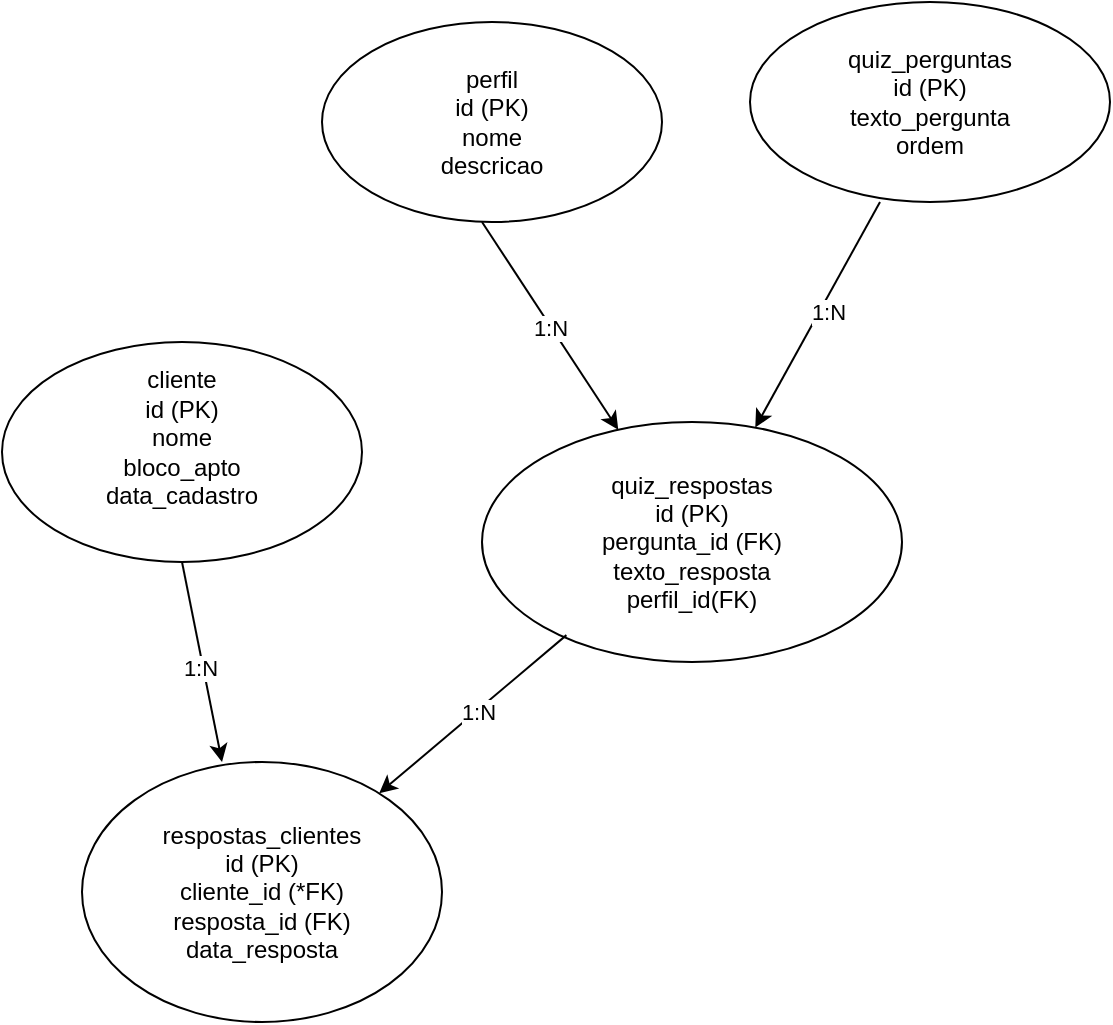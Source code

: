 <mxfile version="24.9.1">
  <diagram name="Página-1" id="rKB5_wAkorHlWfx1PG9t">
    <mxGraphModel dx="824" dy="549" grid="1" gridSize="10" guides="1" tooltips="1" connect="1" arrows="1" fold="1" page="1" pageScale="1" pageWidth="827" pageHeight="1169" math="0" shadow="0">
      <root>
        <mxCell id="0" />
        <mxCell id="1" parent="0" />
        <mxCell id="uOAINbKGUoGwofSQ8YGM-2" value="cliente&lt;br&gt;&lt;div&gt;id (PK)&lt;/div&gt;&lt;div&gt;nome&lt;/div&gt;&lt;div&gt;bloco_apto&lt;/div&gt;&lt;div&gt;data_cadastro&lt;/div&gt;&lt;div&gt;&lt;br&gt;&lt;/div&gt;" style="ellipse;whiteSpace=wrap;html=1;" vertex="1" parent="1">
          <mxGeometry x="40" y="220" width="180" height="110" as="geometry" />
        </mxCell>
        <mxCell id="uOAINbKGUoGwofSQ8YGM-4" value="respostas_clientes&lt;div&gt;id (PK)&lt;/div&gt;&lt;div&gt;cliente_id (*FK)&lt;/div&gt;&lt;div&gt;resposta_id (FK)&lt;/div&gt;&lt;div&gt;data_resposta&lt;/div&gt;" style="ellipse;whiteSpace=wrap;html=1;" vertex="1" parent="1">
          <mxGeometry x="80" y="430" width="180" height="130" as="geometry" />
        </mxCell>
        <mxCell id="uOAINbKGUoGwofSQ8YGM-5" value="" style="endArrow=classic;html=1;rounded=0;entryX=0.389;entryY=0;entryDx=0;entryDy=0;entryPerimeter=0;exitX=0.5;exitY=1;exitDx=0;exitDy=0;" edge="1" parent="1" source="uOAINbKGUoGwofSQ8YGM-2" target="uOAINbKGUoGwofSQ8YGM-4">
          <mxGeometry width="50" height="50" relative="1" as="geometry">
            <mxPoint x="120" y="310" as="sourcePoint" />
            <mxPoint x="170" y="260" as="targetPoint" />
          </mxGeometry>
        </mxCell>
        <mxCell id="uOAINbKGUoGwofSQ8YGM-6" value="1:N" style="edgeLabel;html=1;align=center;verticalAlign=middle;resizable=0;points=[];" vertex="1" connectable="0" parent="uOAINbKGUoGwofSQ8YGM-5">
          <mxGeometry x="0.051" y="-2" relative="1" as="geometry">
            <mxPoint as="offset" />
          </mxGeometry>
        </mxCell>
        <mxCell id="uOAINbKGUoGwofSQ8YGM-7" value="quiz_respostas&lt;div&gt;id (PK)&lt;/div&gt;&lt;div&gt;pergunta_id (FK)&lt;/div&gt;&lt;div&gt;texto_resposta&lt;/div&gt;&lt;div&gt;perfil_id(FK)&lt;/div&gt;" style="ellipse;whiteSpace=wrap;html=1;" vertex="1" parent="1">
          <mxGeometry x="280" y="260" width="210" height="120" as="geometry" />
        </mxCell>
        <mxCell id="uOAINbKGUoGwofSQ8YGM-9" value="" style="endArrow=classic;html=1;rounded=0;exitX=0.201;exitY=0.888;exitDx=0;exitDy=0;exitPerimeter=0;" edge="1" parent="1" source="uOAINbKGUoGwofSQ8YGM-7" target="uOAINbKGUoGwofSQ8YGM-4">
          <mxGeometry width="50" height="50" relative="1" as="geometry">
            <mxPoint x="300" y="350" as="sourcePoint" />
            <mxPoint x="350" y="300" as="targetPoint" />
          </mxGeometry>
        </mxCell>
        <mxCell id="uOAINbKGUoGwofSQ8YGM-10" value="1:N" style="edgeLabel;html=1;align=center;verticalAlign=middle;resizable=0;points=[];" vertex="1" connectable="0" parent="uOAINbKGUoGwofSQ8YGM-9">
          <mxGeometry x="-0.044" y="1" relative="1" as="geometry">
            <mxPoint as="offset" />
          </mxGeometry>
        </mxCell>
        <mxCell id="uOAINbKGUoGwofSQ8YGM-11" value="perfil&lt;div&gt;id (PK)&lt;/div&gt;&lt;div&gt;nome&lt;/div&gt;&lt;div&gt;descricao&lt;/div&gt;" style="ellipse;whiteSpace=wrap;html=1;" vertex="1" parent="1">
          <mxGeometry x="200" y="60" width="170" height="100" as="geometry" />
        </mxCell>
        <mxCell id="uOAINbKGUoGwofSQ8YGM-12" value="" style="endArrow=classic;html=1;rounded=0;" edge="1" parent="1" target="uOAINbKGUoGwofSQ8YGM-7">
          <mxGeometry width="50" height="50" relative="1" as="geometry">
            <mxPoint x="280" y="160" as="sourcePoint" />
            <mxPoint x="330" y="110" as="targetPoint" />
            <Array as="points" />
          </mxGeometry>
        </mxCell>
        <mxCell id="uOAINbKGUoGwofSQ8YGM-13" value="1:N" style="edgeLabel;html=1;align=center;verticalAlign=middle;resizable=0;points=[];" vertex="1" connectable="0" parent="uOAINbKGUoGwofSQ8YGM-12">
          <mxGeometry x="0.014" y="-1" relative="1" as="geometry">
            <mxPoint as="offset" />
          </mxGeometry>
        </mxCell>
        <mxCell id="uOAINbKGUoGwofSQ8YGM-14" value="quiz_perguntas&lt;div&gt;id (PK)&lt;/div&gt;&lt;div&gt;texto_pergunta&lt;/div&gt;&lt;div&gt;ordem&lt;/div&gt;" style="ellipse;whiteSpace=wrap;html=1;" vertex="1" parent="1">
          <mxGeometry x="414" y="50" width="180" height="100" as="geometry" />
        </mxCell>
        <mxCell id="uOAINbKGUoGwofSQ8YGM-15" value="" style="endArrow=classic;html=1;rounded=0;" edge="1" parent="1" target="uOAINbKGUoGwofSQ8YGM-7">
          <mxGeometry width="50" height="50" relative="1" as="geometry">
            <mxPoint x="479" y="150" as="sourcePoint" />
            <mxPoint x="529" y="100" as="targetPoint" />
          </mxGeometry>
        </mxCell>
        <mxCell id="uOAINbKGUoGwofSQ8YGM-16" value="1:N" style="edgeLabel;html=1;align=center;verticalAlign=middle;resizable=0;points=[];" vertex="1" connectable="0" parent="uOAINbKGUoGwofSQ8YGM-15">
          <mxGeometry x="-0.065" y="3" relative="1" as="geometry">
            <mxPoint as="offset" />
          </mxGeometry>
        </mxCell>
      </root>
    </mxGraphModel>
  </diagram>
</mxfile>
